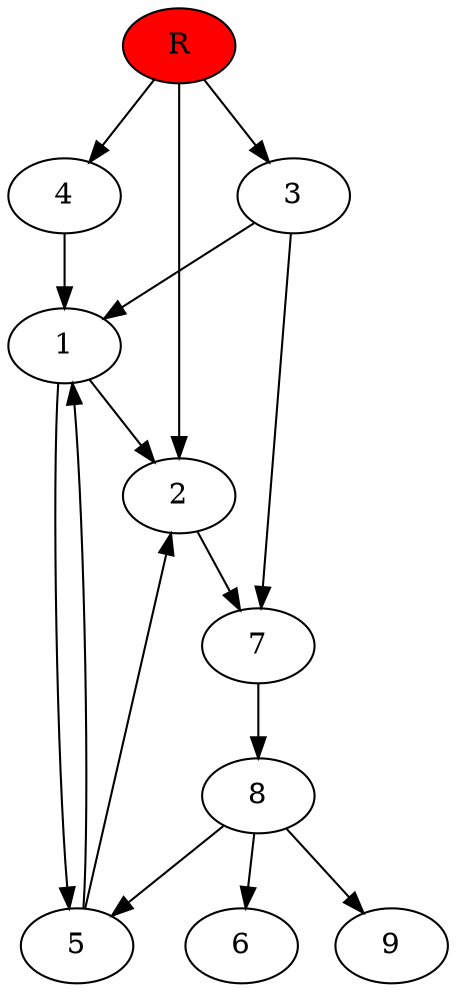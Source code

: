 digraph prb17362 {
	1
	2
	3
	4
	5
	6
	7
	8
	R [fillcolor="#ff0000" style=filled]
	1 -> 2
	1 -> 5
	2 -> 7
	3 -> 1
	3 -> 7
	4 -> 1
	5 -> 1
	5 -> 2
	7 -> 8
	8 -> 5
	8 -> 6
	8 -> 9
	R -> 2
	R -> 3
	R -> 4
}
